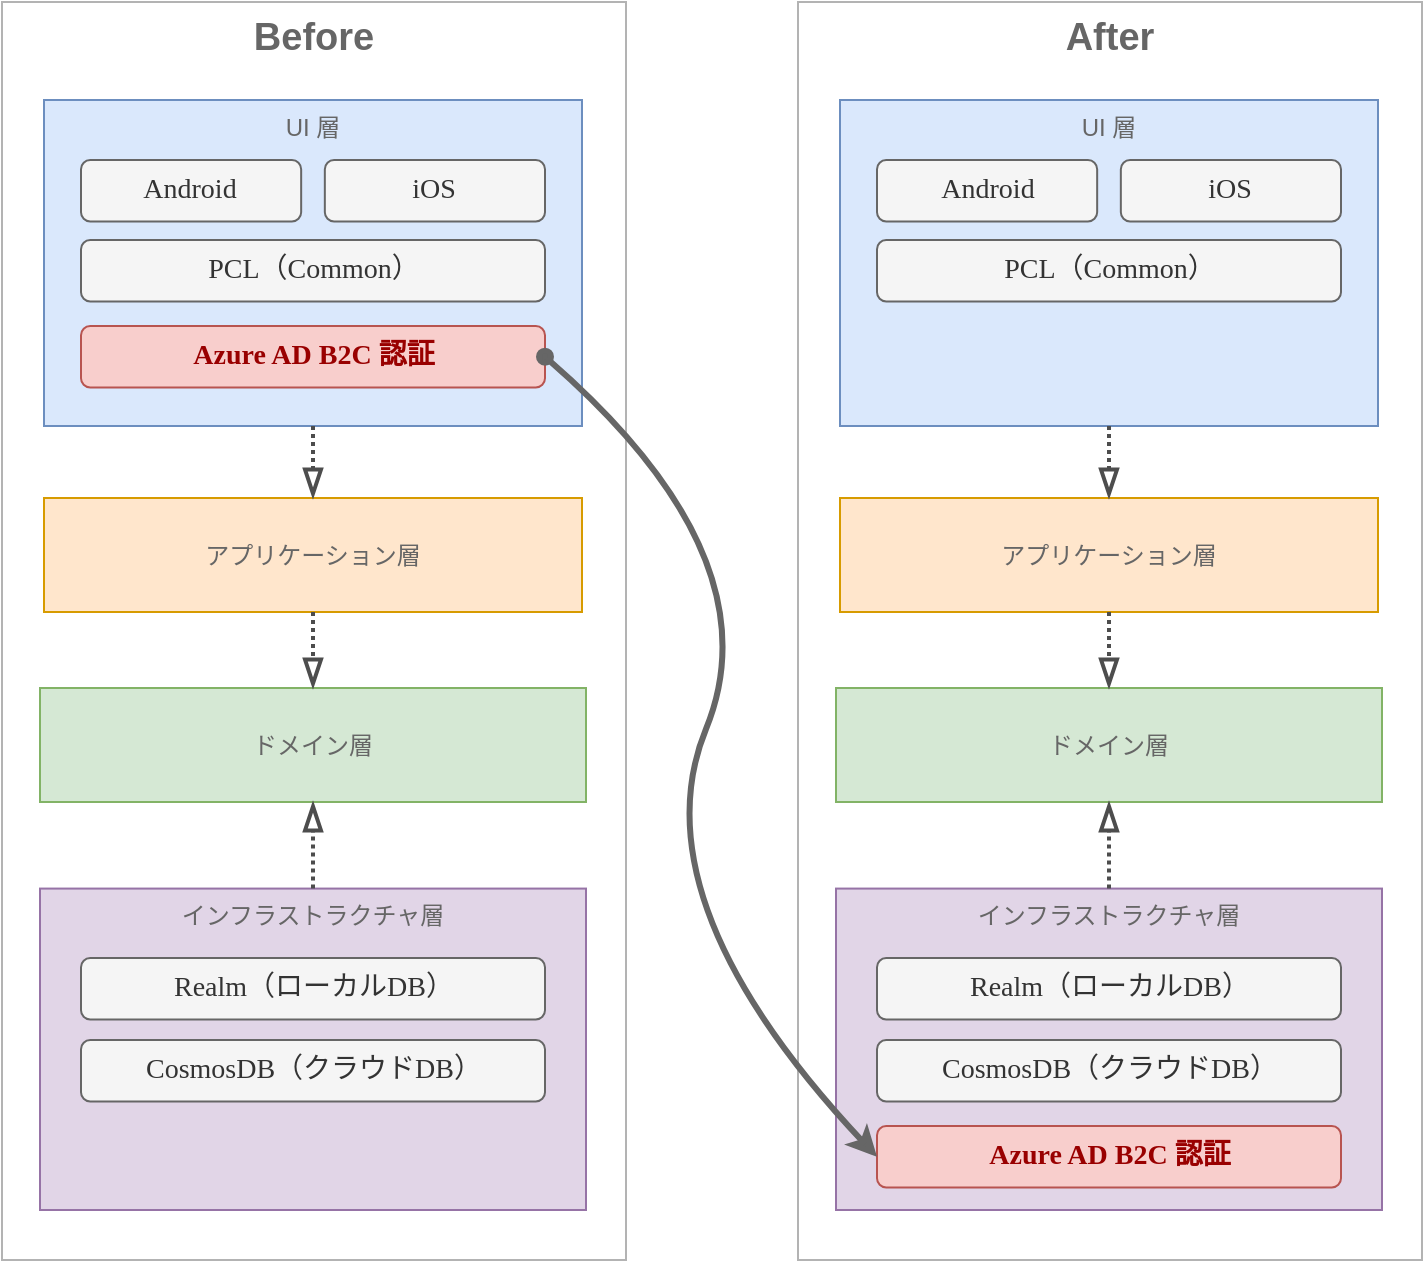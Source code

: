 <mxfile version="15.8.7" type="device"><diagram name="Page-1" id="5f0bae14-7c28-e335-631c-24af17079c00"><mxGraphModel dx="918" dy="721" grid="0" gridSize="10" guides="1" tooltips="1" connect="1" arrows="1" fold="1" page="1" pageScale="1" pageWidth="1169" pageHeight="827" background="#ffffff" math="0" shadow="0"><root><mxCell id="0"/><mxCell id="1" parent="0"/><mxCell id="B1vcNlV7EoVo0_AdUJRG-14" value="&lt;font color=&quot;#666666&quot; style=&quot;font-size: 19px&quot;&gt;&lt;b&gt;Before&lt;/b&gt;&lt;/font&gt;" style="rounded=0;whiteSpace=wrap;html=1;fontSize=9;verticalAlign=top;strokeColor=#B3B3B3;" vertex="1" parent="1"><mxGeometry x="81" y="31" width="312" height="629" as="geometry"/></mxCell><mxCell id="B1vcNlV7EoVo0_AdUJRG-1" value="&lt;font style=&quot;font-size: 12px&quot; color=&quot;#666666&quot;&gt;UI 層&lt;/font&gt;" style="rounded=0;whiteSpace=wrap;html=1;strokeColor=#6c8ebf;fillColor=#dae8fc;fontSize=9;verticalAlign=top;" vertex="1" parent="1"><mxGeometry x="102" y="80" width="269" height="163" as="geometry"/></mxCell><mxCell id="B1vcNlV7EoVo0_AdUJRG-2" value="&lt;font style=&quot;font-size: 12px&quot; color=&quot;#666666&quot;&gt;アプリケーション層&lt;/font&gt;" style="rounded=0;whiteSpace=wrap;html=1;strokeColor=#d79b00;fillColor=#ffe6cc;fontSize=9;verticalAlign=middle;" vertex="1" parent="1"><mxGeometry x="102" y="279" width="269" height="57" as="geometry"/></mxCell><mxCell id="gTgaFrdwMnXZaDF3Cn5o-7" value="&lt;span style=&quot;text-align: left; font-size: 14px;&quot;&gt;Android&lt;br style=&quot;font-size: 14px;&quot;&gt;&lt;/span&gt;" style="rounded=1;whiteSpace=wrap;html=1;fontFamily=Myrica M;fillColor=#f5f5f5;fontColor=#333333;fontSize=14;strokeColor=#666666;" parent="1" vertex="1"><mxGeometry x="120.5" y="110" width="110.08" height="30.71" as="geometry"/></mxCell><mxCell id="z62ORUqk7xVeTKCRv2of-4" style="edgeStyle=none;rounded=0;html=1;dashed=1;labelBackgroundColor=none;startArrow=none;startFill=0;startSize=10;endArrow=blockThin;endFill=0;endSize=10;fontFamily=Verdana;fontSize=11;fillColor=#d80073;strokeWidth=2;dashPattern=1 1;jumpSize=6;strokeColor=#4D4D4D;arcSize=20;" parent="1" source="B1vcNlV7EoVo0_AdUJRG-1" target="B1vcNlV7EoVo0_AdUJRG-2" edge="1"><mxGeometry x="250" y="200" as="geometry"><mxPoint x="482.917" y="422.857" as="sourcePoint"/><mxPoint x="482.917" y="491.429" as="targetPoint"/></mxGeometry></mxCell><mxCell id="B1vcNlV7EoVo0_AdUJRG-4" value="&lt;span style=&quot;text-align: left ; font-size: 14px&quot;&gt;iOS&lt;br style=&quot;font-size: 14px&quot;&gt;&lt;/span&gt;" style="rounded=1;whiteSpace=wrap;html=1;fontFamily=Myrica M;fillColor=#f5f5f5;fontColor=#333333;fontSize=14;strokeColor=#666666;" vertex="1" parent="1"><mxGeometry x="242.42" y="110" width="110.08" height="30.71" as="geometry"/></mxCell><mxCell id="B1vcNlV7EoVo0_AdUJRG-5" value="&lt;span style=&quot;text-align: left ; font-size: 14px&quot;&gt;PCL（Common）&lt;br style=&quot;font-size: 14px&quot;&gt;&lt;/span&gt;" style="rounded=1;whiteSpace=wrap;html=1;fontFamily=Myrica M;fillColor=#f5f5f5;fontColor=#333333;fontSize=14;strokeColor=#666666;" vertex="1" parent="1"><mxGeometry x="120.5" y="150" width="232" height="30.71" as="geometry"/></mxCell><mxCell id="B1vcNlV7EoVo0_AdUJRG-6" value="&lt;span style=&quot;text-align: left ; font-size: 14px&quot;&gt;&lt;b&gt;&lt;font color=&quot;#990000&quot;&gt;Azure AD B2C 認証&lt;/font&gt;&lt;/b&gt;&lt;br style=&quot;font-size: 14px&quot;&gt;&lt;/span&gt;" style="rounded=1;whiteSpace=wrap;html=1;fontFamily=Myrica M;fillColor=#f8cecc;fontSize=14;strokeColor=#b85450;" vertex="1" parent="1"><mxGeometry x="120.5" y="193" width="232" height="30.71" as="geometry"/></mxCell><mxCell id="B1vcNlV7EoVo0_AdUJRG-7" value="&lt;font style=&quot;font-size: 12px&quot; color=&quot;#666666&quot;&gt;ドメイン層&lt;/font&gt;" style="rounded=0;whiteSpace=wrap;html=1;strokeColor=#82b366;fillColor=#d5e8d4;fontSize=9;verticalAlign=middle;" vertex="1" parent="1"><mxGeometry x="100" y="374" width="273" height="57" as="geometry"/></mxCell><mxCell id="B1vcNlV7EoVo0_AdUJRG-8" style="edgeStyle=none;rounded=0;html=1;dashed=1;labelBackgroundColor=none;startArrow=none;startFill=0;startSize=10;endArrow=blockThin;endFill=0;endSize=10;fontFamily=Verdana;fontSize=11;fillColor=#d80073;strokeWidth=2;dashPattern=1 1;jumpSize=6;strokeColor=#4D4D4D;arcSize=20;" edge="1" parent="1" source="B1vcNlV7EoVo0_AdUJRG-2" target="B1vcNlV7EoVo0_AdUJRG-7"><mxGeometry x="260" y="210" as="geometry"><mxPoint x="246.5" y="253" as="sourcePoint"/><mxPoint x="246.5" y="304" as="targetPoint"/></mxGeometry></mxCell><mxCell id="B1vcNlV7EoVo0_AdUJRG-9" value="&lt;font style=&quot;font-size: 12px&quot; color=&quot;#666666&quot;&gt;インフラストラクチャ層&lt;/font&gt;" style="rounded=0;whiteSpace=wrap;html=1;strokeColor=#9673a6;fillColor=#e1d5e7;fontSize=9;verticalAlign=top;" vertex="1" parent="1"><mxGeometry x="100" y="474.29" width="273" height="160.71" as="geometry"/></mxCell><mxCell id="B1vcNlV7EoVo0_AdUJRG-10" style="edgeStyle=none;rounded=0;html=1;dashed=1;labelBackgroundColor=none;startArrow=none;startFill=0;startSize=10;endArrow=blockThin;endFill=0;endSize=10;fontFamily=Verdana;fontSize=11;fillColor=#d80073;strokeWidth=2;dashPattern=1 1;jumpSize=6;strokeColor=#4D4D4D;arcSize=20;" edge="1" parent="1" source="B1vcNlV7EoVo0_AdUJRG-9" target="B1vcNlV7EoVo0_AdUJRG-7"><mxGeometry x="270" y="220" as="geometry"><mxPoint x="246.5" y="346.0" as="sourcePoint"/><mxPoint x="246.5" y="384" as="targetPoint"/></mxGeometry></mxCell><mxCell id="B1vcNlV7EoVo0_AdUJRG-11" value="&lt;span style=&quot;text-align: left ; font-size: 14px&quot;&gt;Realm（ローカルDB）&lt;br style=&quot;font-size: 14px&quot;&gt;&lt;/span&gt;" style="rounded=1;whiteSpace=wrap;html=1;fontFamily=Myrica M;fillColor=#f5f5f5;fontColor=#333333;fontSize=14;strokeColor=#666666;" vertex="1" parent="1"><mxGeometry x="120.5" y="509" width="232" height="30.71" as="geometry"/></mxCell><mxCell id="B1vcNlV7EoVo0_AdUJRG-12" value="&lt;span style=&quot;text-align: left ; font-size: 14px&quot;&gt;CosmosDB（クラウドDB）&lt;br style=&quot;font-size: 14px&quot;&gt;&lt;/span&gt;" style="rounded=1;whiteSpace=wrap;html=1;fontFamily=Myrica M;fillColor=#f5f5f5;fontColor=#333333;fontSize=14;strokeColor=#666666;" vertex="1" parent="1"><mxGeometry x="120.5" y="550" width="232" height="30.71" as="geometry"/></mxCell><mxCell id="B1vcNlV7EoVo0_AdUJRG-15" value="&lt;font color=&quot;#666666&quot; style=&quot;font-size: 19px&quot;&gt;&lt;b&gt;After&lt;/b&gt;&lt;/font&gt;" style="rounded=0;whiteSpace=wrap;html=1;fontSize=9;verticalAlign=top;strokeColor=#B3B3B3;" vertex="1" parent="1"><mxGeometry x="479" y="31" width="312" height="629" as="geometry"/></mxCell><mxCell id="B1vcNlV7EoVo0_AdUJRG-16" value="&lt;font style=&quot;font-size: 12px&quot; color=&quot;#666666&quot;&gt;UI 層&lt;/font&gt;" style="rounded=0;whiteSpace=wrap;html=1;strokeColor=#6c8ebf;fillColor=#dae8fc;fontSize=9;verticalAlign=top;" vertex="1" parent="1"><mxGeometry x="500" y="80" width="269" height="163" as="geometry"/></mxCell><mxCell id="B1vcNlV7EoVo0_AdUJRG-17" value="&lt;font style=&quot;font-size: 12px&quot; color=&quot;#666666&quot;&gt;アプリケーション層&lt;/font&gt;" style="rounded=0;whiteSpace=wrap;html=1;strokeColor=#d79b00;fillColor=#ffe6cc;fontSize=9;verticalAlign=middle;" vertex="1" parent="1"><mxGeometry x="500" y="279" width="269" height="57" as="geometry"/></mxCell><mxCell id="B1vcNlV7EoVo0_AdUJRG-18" value="&lt;span style=&quot;text-align: left; font-size: 14px;&quot;&gt;Android&lt;br style=&quot;font-size: 14px;&quot;&gt;&lt;/span&gt;" style="rounded=1;whiteSpace=wrap;html=1;fontFamily=Myrica M;fillColor=#f5f5f5;fontColor=#333333;fontSize=14;strokeColor=#666666;" vertex="1" parent="1"><mxGeometry x="518.5" y="110" width="110.08" height="30.71" as="geometry"/></mxCell><mxCell id="B1vcNlV7EoVo0_AdUJRG-19" style="edgeStyle=none;rounded=0;html=1;dashed=1;labelBackgroundColor=none;startArrow=none;startFill=0;startSize=10;endArrow=blockThin;endFill=0;endSize=10;fontFamily=Verdana;fontSize=11;fillColor=#d80073;strokeWidth=2;dashPattern=1 1;jumpSize=6;strokeColor=#4D4D4D;arcSize=20;" edge="1" parent="1" source="B1vcNlV7EoVo0_AdUJRG-16" target="B1vcNlV7EoVo0_AdUJRG-17"><mxGeometry x="648" y="200" as="geometry"><mxPoint x="880.917" y="422.857" as="sourcePoint"/><mxPoint x="880.917" y="491.429" as="targetPoint"/></mxGeometry></mxCell><mxCell id="B1vcNlV7EoVo0_AdUJRG-20" value="&lt;span style=&quot;text-align: left ; font-size: 14px&quot;&gt;iOS&lt;br style=&quot;font-size: 14px&quot;&gt;&lt;/span&gt;" style="rounded=1;whiteSpace=wrap;html=1;fontFamily=Myrica M;fillColor=#f5f5f5;fontColor=#333333;fontSize=14;strokeColor=#666666;" vertex="1" parent="1"><mxGeometry x="640.42" y="110" width="110.08" height="30.71" as="geometry"/></mxCell><mxCell id="B1vcNlV7EoVo0_AdUJRG-21" value="&lt;span style=&quot;text-align: left ; font-size: 14px&quot;&gt;PCL（Common）&lt;br style=&quot;font-size: 14px&quot;&gt;&lt;/span&gt;" style="rounded=1;whiteSpace=wrap;html=1;fontFamily=Myrica M;fillColor=#f5f5f5;fontColor=#333333;fontSize=14;strokeColor=#666666;" vertex="1" parent="1"><mxGeometry x="518.5" y="150" width="232" height="30.71" as="geometry"/></mxCell><mxCell id="B1vcNlV7EoVo0_AdUJRG-23" value="&lt;font style=&quot;font-size: 12px&quot; color=&quot;#666666&quot;&gt;ドメイン層&lt;/font&gt;" style="rounded=0;whiteSpace=wrap;html=1;strokeColor=#82b366;fillColor=#d5e8d4;fontSize=9;verticalAlign=middle;" vertex="1" parent="1"><mxGeometry x="498" y="374" width="273" height="57" as="geometry"/></mxCell><mxCell id="B1vcNlV7EoVo0_AdUJRG-24" style="edgeStyle=none;rounded=0;html=1;dashed=1;labelBackgroundColor=none;startArrow=none;startFill=0;startSize=10;endArrow=blockThin;endFill=0;endSize=10;fontFamily=Verdana;fontSize=11;fillColor=#d80073;strokeWidth=2;dashPattern=1 1;jumpSize=6;strokeColor=#4D4D4D;arcSize=20;" edge="1" parent="1" source="B1vcNlV7EoVo0_AdUJRG-17" target="B1vcNlV7EoVo0_AdUJRG-23"><mxGeometry x="658" y="210" as="geometry"><mxPoint x="644.5" y="253" as="sourcePoint"/><mxPoint x="644.5" y="304" as="targetPoint"/></mxGeometry></mxCell><mxCell id="B1vcNlV7EoVo0_AdUJRG-25" value="&lt;font style=&quot;font-size: 12px&quot; color=&quot;#666666&quot;&gt;インフラストラクチャ層&lt;/font&gt;" style="rounded=0;whiteSpace=wrap;html=1;strokeColor=#9673a6;fillColor=#e1d5e7;fontSize=9;verticalAlign=top;" vertex="1" parent="1"><mxGeometry x="498" y="474.29" width="273" height="160.71" as="geometry"/></mxCell><mxCell id="B1vcNlV7EoVo0_AdUJRG-26" style="edgeStyle=none;rounded=0;html=1;dashed=1;labelBackgroundColor=none;startArrow=none;startFill=0;startSize=10;endArrow=blockThin;endFill=0;endSize=10;fontFamily=Verdana;fontSize=11;fillColor=#d80073;strokeWidth=2;dashPattern=1 1;jumpSize=6;strokeColor=#4D4D4D;arcSize=20;" edge="1" parent="1" source="B1vcNlV7EoVo0_AdUJRG-25" target="B1vcNlV7EoVo0_AdUJRG-23"><mxGeometry x="668" y="220" as="geometry"><mxPoint x="644.5" y="346.0" as="sourcePoint"/><mxPoint x="644.5" y="384" as="targetPoint"/></mxGeometry></mxCell><mxCell id="B1vcNlV7EoVo0_AdUJRG-27" value="&lt;span style=&quot;text-align: left ; font-size: 14px&quot;&gt;Realm（ローカルDB）&lt;br style=&quot;font-size: 14px&quot;&gt;&lt;/span&gt;" style="rounded=1;whiteSpace=wrap;html=1;fontFamily=Myrica M;fillColor=#f5f5f5;fontColor=#333333;fontSize=14;strokeColor=#666666;" vertex="1" parent="1"><mxGeometry x="518.5" y="509" width="232" height="30.71" as="geometry"/></mxCell><mxCell id="B1vcNlV7EoVo0_AdUJRG-28" value="&lt;span style=&quot;text-align: left ; font-size: 14px&quot;&gt;CosmosDB（クラウドDB）&lt;br style=&quot;font-size: 14px&quot;&gt;&lt;/span&gt;" style="rounded=1;whiteSpace=wrap;html=1;fontFamily=Myrica M;fillColor=#f5f5f5;fontColor=#333333;fontSize=14;strokeColor=#666666;" vertex="1" parent="1"><mxGeometry x="518.5" y="550" width="232" height="30.71" as="geometry"/></mxCell><mxCell id="B1vcNlV7EoVo0_AdUJRG-22" value="&lt;span style=&quot;text-align: left ; font-size: 14px&quot;&gt;&lt;b&gt;&lt;font color=&quot;#990000&quot;&gt;Azure AD B2C 認証&lt;/font&gt;&lt;/b&gt;&lt;br style=&quot;font-size: 14px&quot;&gt;&lt;/span&gt;" style="rounded=1;whiteSpace=wrap;html=1;fontFamily=Myrica M;fillColor=#f8cecc;fontSize=14;strokeColor=#b85450;" vertex="1" parent="1"><mxGeometry x="518.5" y="593" width="232" height="30.71" as="geometry"/></mxCell><mxCell id="B1vcNlV7EoVo0_AdUJRG-30" value="" style="curved=1;endArrow=classic;html=1;rounded=0;fontSize=19;fontColor=#990000;exitX=1;exitY=0.5;exitDx=0;exitDy=0;entryX=0;entryY=0.5;entryDx=0;entryDy=0;strokeColor=#666666;strokeWidth=3;startArrow=oval;startFill=1;" edge="1" parent="1" source="B1vcNlV7EoVo0_AdUJRG-6" target="B1vcNlV7EoVo0_AdUJRG-22"><mxGeometry width="50" height="50" relative="1" as="geometry"><mxPoint x="347" y="340" as="sourcePoint"/><mxPoint x="397" y="290" as="targetPoint"/><Array as="points"><mxPoint x="468" y="309"/><mxPoint x="398" y="480"/></Array></mxGeometry></mxCell></root></mxGraphModel></diagram></mxfile>